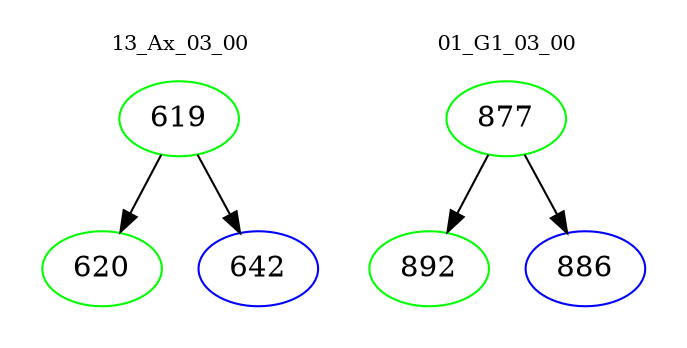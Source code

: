 digraph{
subgraph cluster_0 {
color = white
label = "13_Ax_03_00";
fontsize=10;
T0_619 [label="619", color="green"]
T0_619 -> T0_620 [color="black"]
T0_620 [label="620", color="green"]
T0_619 -> T0_642 [color="black"]
T0_642 [label="642", color="blue"]
}
subgraph cluster_1 {
color = white
label = "01_G1_03_00";
fontsize=10;
T1_877 [label="877", color="green"]
T1_877 -> T1_892 [color="black"]
T1_892 [label="892", color="green"]
T1_877 -> T1_886 [color="black"]
T1_886 [label="886", color="blue"]
}
}
